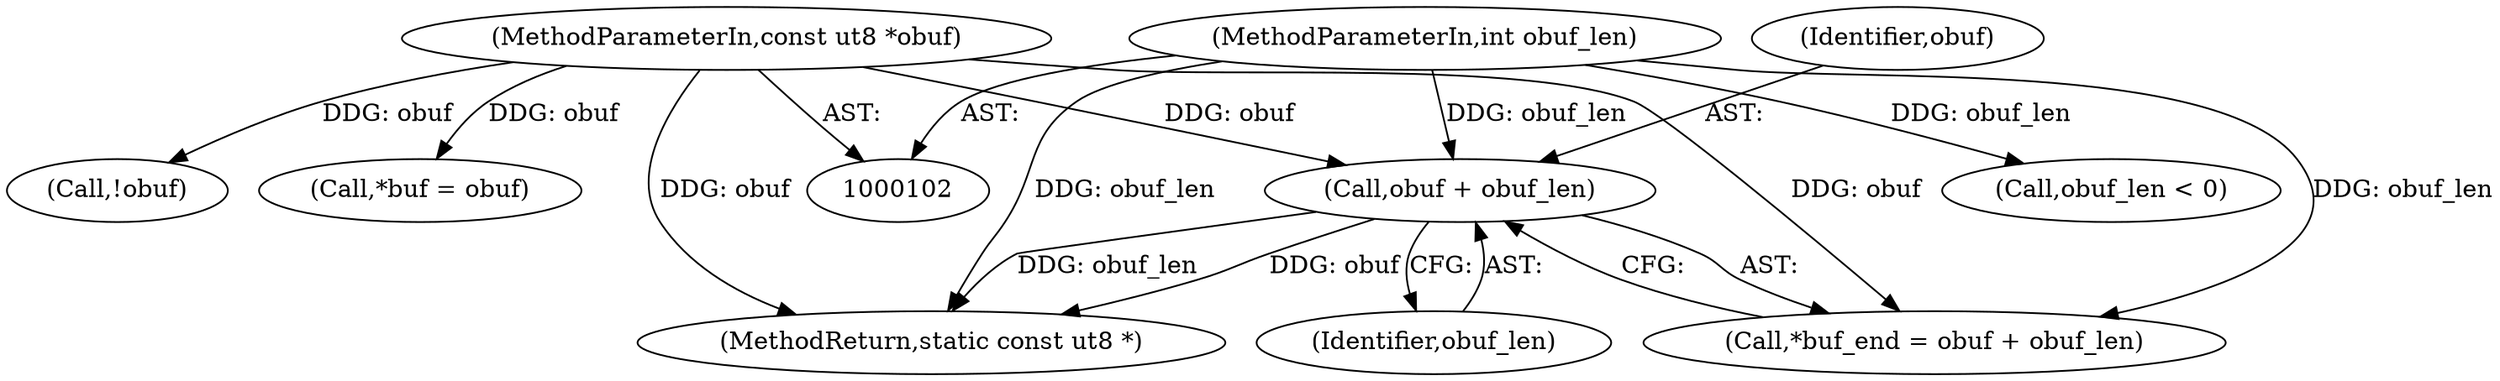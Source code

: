 digraph "0_radare2_2ca9ab45891b6ae8e32b6c28c81eebca059cbe5d_0@pointer" {
"1000118" [label="(Call,obuf + obuf_len)"];
"1000103" [label="(MethodParameterIn,const ut8 *obuf)"];
"1000104" [label="(MethodParameterIn,int obuf_len)"];
"1000116" [label="(Call,*buf_end = obuf + obuf_len)"];
"1000133" [label="(Call,!obuf)"];
"1000119" [label="(Identifier,obuf)"];
"1000135" [label="(Call,obuf_len < 0)"];
"1000103" [label="(MethodParameterIn,const ut8 *obuf)"];
"1000796" [label="(MethodReturn,static const ut8 *)"];
"1000120" [label="(Identifier,obuf_len)"];
"1000112" [label="(Call,*buf = obuf)"];
"1000104" [label="(MethodParameterIn,int obuf_len)"];
"1000118" [label="(Call,obuf + obuf_len)"];
"1000118" -> "1000116"  [label="AST: "];
"1000118" -> "1000120"  [label="CFG: "];
"1000119" -> "1000118"  [label="AST: "];
"1000120" -> "1000118"  [label="AST: "];
"1000116" -> "1000118"  [label="CFG: "];
"1000118" -> "1000796"  [label="DDG: obuf_len"];
"1000118" -> "1000796"  [label="DDG: obuf"];
"1000103" -> "1000118"  [label="DDG: obuf"];
"1000104" -> "1000118"  [label="DDG: obuf_len"];
"1000103" -> "1000102"  [label="AST: "];
"1000103" -> "1000796"  [label="DDG: obuf"];
"1000103" -> "1000112"  [label="DDG: obuf"];
"1000103" -> "1000116"  [label="DDG: obuf"];
"1000103" -> "1000133"  [label="DDG: obuf"];
"1000104" -> "1000102"  [label="AST: "];
"1000104" -> "1000796"  [label="DDG: obuf_len"];
"1000104" -> "1000116"  [label="DDG: obuf_len"];
"1000104" -> "1000135"  [label="DDG: obuf_len"];
}
